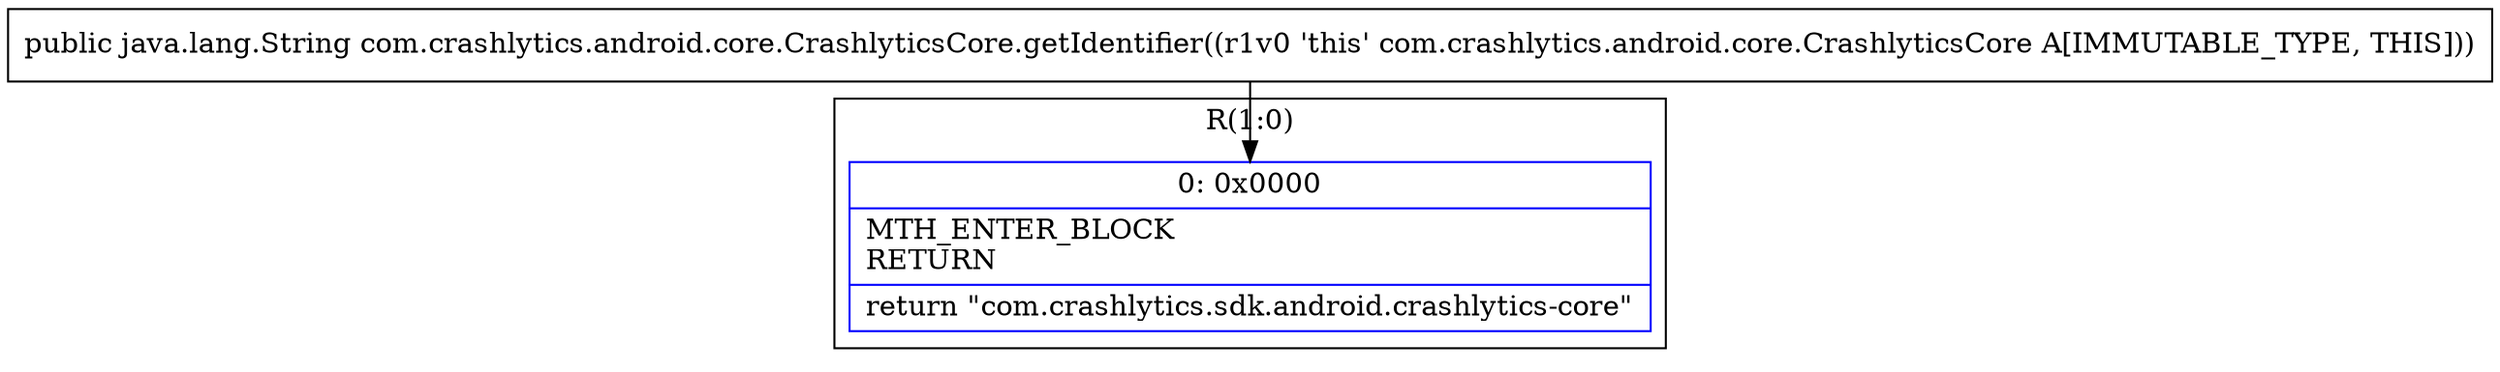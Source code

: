 digraph "CFG forcom.crashlytics.android.core.CrashlyticsCore.getIdentifier()Ljava\/lang\/String;" {
subgraph cluster_Region_1809478464 {
label = "R(1:0)";
node [shape=record,color=blue];
Node_0 [shape=record,label="{0\:\ 0x0000|MTH_ENTER_BLOCK\lRETURN\l|return \"com.crashlytics.sdk.android.crashlytics\-core\"\l}"];
}
MethodNode[shape=record,label="{public java.lang.String com.crashlytics.android.core.CrashlyticsCore.getIdentifier((r1v0 'this' com.crashlytics.android.core.CrashlyticsCore A[IMMUTABLE_TYPE, THIS])) }"];
MethodNode -> Node_0;
}

